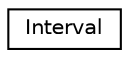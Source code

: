 digraph "Graphical Class Hierarchy"
{
  edge [fontname="Helvetica",fontsize="10",labelfontname="Helvetica",labelfontsize="10"];
  node [fontname="Helvetica",fontsize="10",shape=record];
  rankdir="LR";
  Node0 [label="Interval",height=0.2,width=0.4,color="black", fillcolor="white", style="filled",URL="$structInterval.html",tooltip="Structure for passing component ranges in code. "];
}
